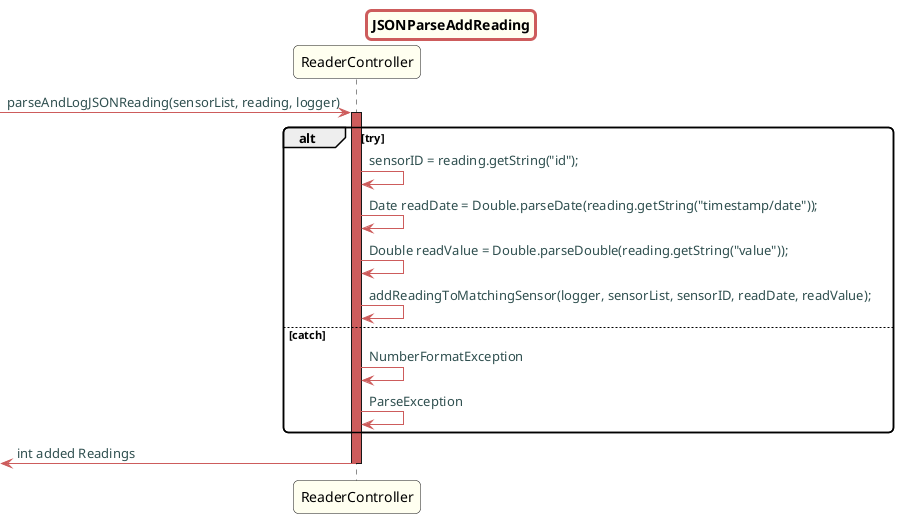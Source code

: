 @startuml

skinparam titleBorderRoundCorner 10
skinparam titleBorderThickness 3
skinparam titleBorderColor indianred
skinparam titleBackgroundColor ivory
skinparam FontName quicksand

skinparam actor {
 	BorderColor indianred
 	}

 skinparam sequence {
 	LifeLineBackgroundColor indianred
 	ParticipantBackgroundColor ivory
 }

 skinparam roundcorner 10

 skinparam component {
   arrowThickness 1
   ArrowFontName Verdana
   ArrowColor indianred
   ArrowFontColor darkslategrey
 }


title JSONParseAddReading
-> ReaderController: parseAndLogJSONReading(sensorList, reading, logger)
activate ReaderController

alt try

ReaderController -> ReaderController: sensorID = reading.getString("id");
ReaderController -> ReaderController: Date readDate = Double.parseDate(reading.getString("timestamp/date"));
ReaderController -> ReaderController: Double readValue = Double.parseDouble(reading.getString("value"));
ReaderController -> ReaderController: addReadingToMatchingSensor(logger, sensorList, sensorID, readDate, readValue);
else catch
ReaderController -> ReaderController: NumberFormatException
ReaderController -> ReaderController: ParseException
end
<- ReaderController: int added Readings
deactivate ReaderController

@enduml